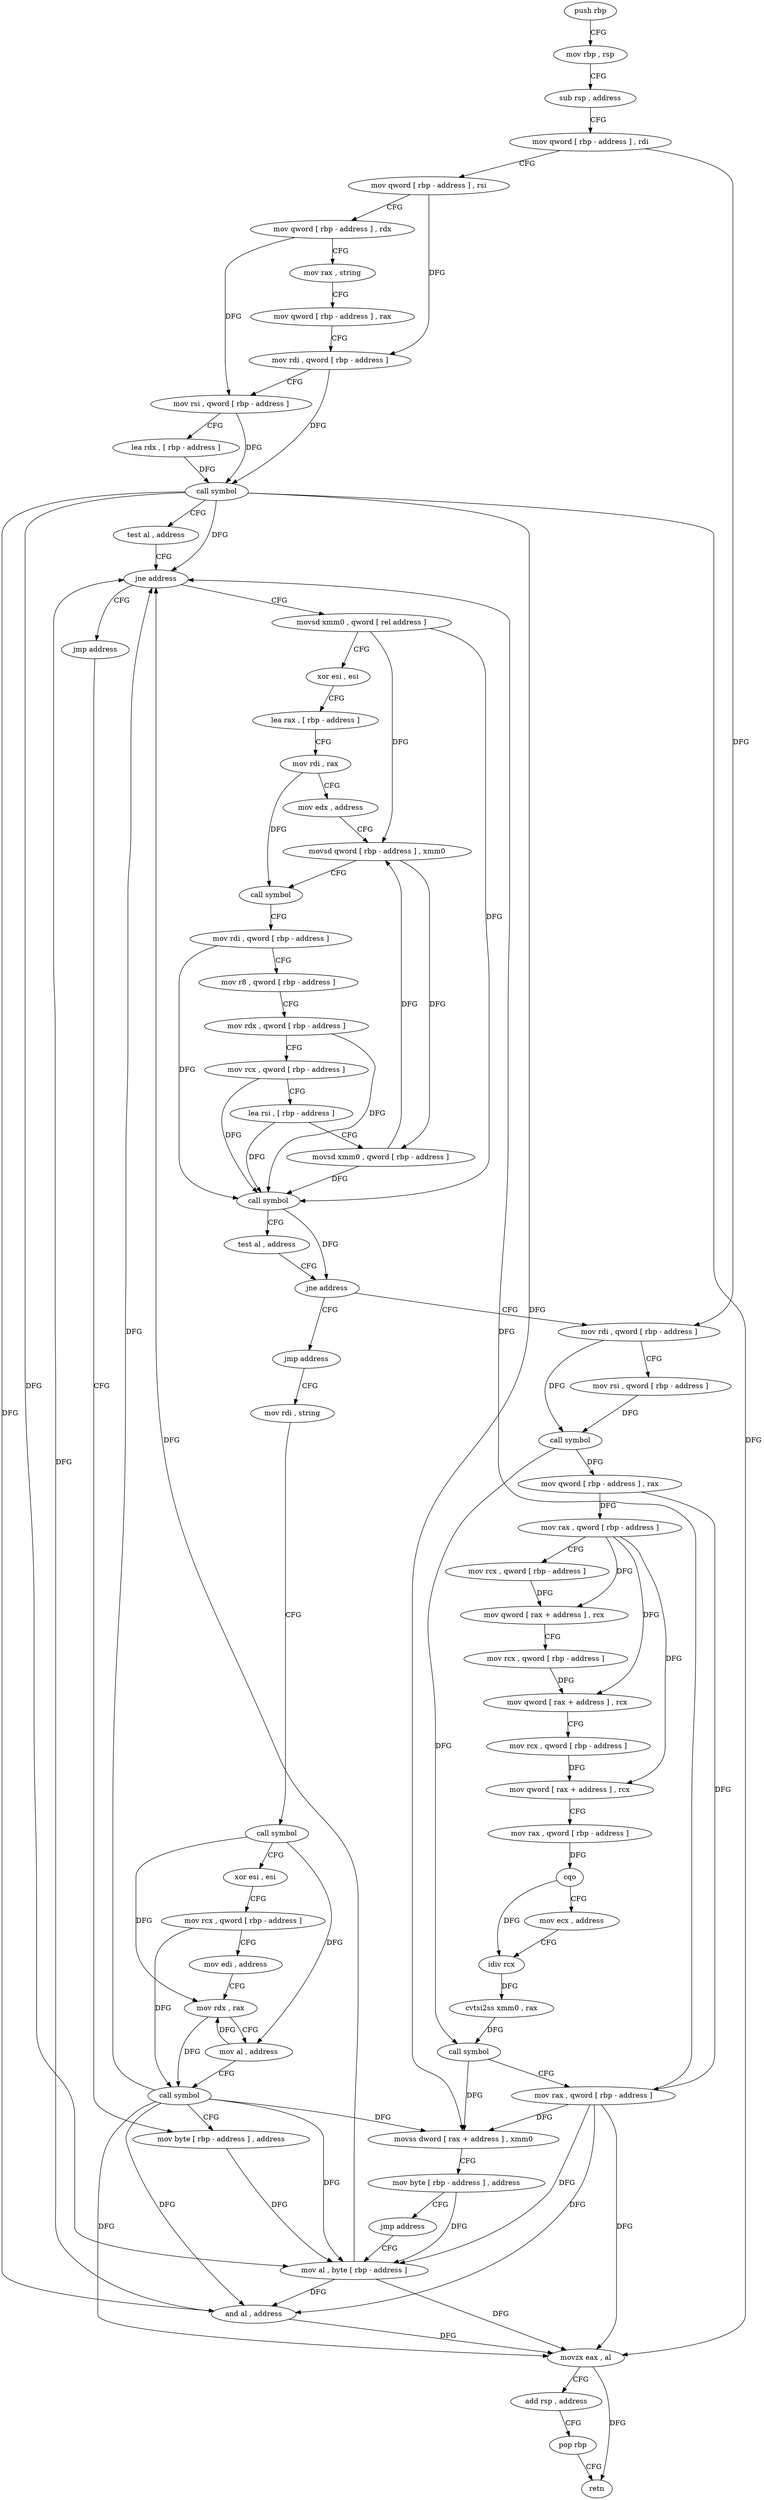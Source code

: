 digraph "func" {
"4278640" [label = "push rbp" ]
"4278641" [label = "mov rbp , rsp" ]
"4278644" [label = "sub rsp , address" ]
"4278648" [label = "mov qword [ rbp - address ] , rdi" ]
"4278652" [label = "mov qword [ rbp - address ] , rsi" ]
"4278656" [label = "mov qword [ rbp - address ] , rdx" ]
"4278660" [label = "mov rax , string" ]
"4278670" [label = "mov qword [ rbp - address ] , rax" ]
"4278674" [label = "mov rdi , qword [ rbp - address ]" ]
"4278678" [label = "mov rsi , qword [ rbp - address ]" ]
"4278682" [label = "lea rdx , [ rbp - address ]" ]
"4278686" [label = "call symbol" ]
"4278691" [label = "test al , address" ]
"4278693" [label = "jne address" ]
"4278704" [label = "movsd xmm0 , qword [ rel address ]" ]
"4278699" [label = "jmp address" ]
"4278712" [label = "xor esi , esi" ]
"4278714" [label = "lea rax , [ rbp - address ]" ]
"4278718" [label = "mov rdi , rax" ]
"4278721" [label = "mov edx , address" ]
"4278726" [label = "movsd qword [ rbp - address ] , xmm0" ]
"4278731" [label = "call symbol" ]
"4278736" [label = "mov rdi , qword [ rbp - address ]" ]
"4278740" [label = "mov r8 , qword [ rbp - address ]" ]
"4278744" [label = "mov rdx , qword [ rbp - address ]" ]
"4278748" [label = "mov rcx , qword [ rbp - address ]" ]
"4278752" [label = "lea rsi , [ rbp - address ]" ]
"4278756" [label = "movsd xmm0 , qword [ rbp - address ]" ]
"4278761" [label = "call symbol" ]
"4278766" [label = "test al , address" ]
"4278768" [label = "jne address" ]
"4278779" [label = "mov rdi , qword [ rbp - address ]" ]
"4278774" [label = "jmp address" ]
"4278902" [label = "mov byte [ rbp - address ] , address" ]
"4278783" [label = "mov rsi , qword [ rbp - address ]" ]
"4278787" [label = "call symbol" ]
"4278792" [label = "mov qword [ rbp - address ] , rax" ]
"4278796" [label = "mov rax , qword [ rbp - address ]" ]
"4278800" [label = "mov rcx , qword [ rbp - address ]" ]
"4278804" [label = "mov qword [ rax + address ] , rcx" ]
"4278808" [label = "mov rcx , qword [ rbp - address ]" ]
"4278812" [label = "mov qword [ rax + address ] , rcx" ]
"4278816" [label = "mov rcx , qword [ rbp - address ]" ]
"4278820" [label = "mov qword [ rax + address ] , rcx" ]
"4278824" [label = "mov rax , qword [ rbp - address ]" ]
"4278828" [label = "cqo" ]
"4278830" [label = "mov ecx , address" ]
"4278835" [label = "idiv rcx" ]
"4278838" [label = "cvtsi2ss xmm0 , rax" ]
"4278843" [label = "call symbol" ]
"4278848" [label = "mov rax , qword [ rbp - address ]" ]
"4278852" [label = "movss dword [ rax + address ] , xmm0" ]
"4278857" [label = "mov byte [ rbp - address ] , address" ]
"4278861" [label = "jmp address" ]
"4278906" [label = "mov al , byte [ rbp - address ]" ]
"4278866" [label = "mov rdi , string" ]
"4278909" [label = "and al , address" ]
"4278911" [label = "movzx eax , al" ]
"4278914" [label = "add rsp , address" ]
"4278918" [label = "pop rbp" ]
"4278919" [label = "retn" ]
"4278876" [label = "call symbol" ]
"4278881" [label = "xor esi , esi" ]
"4278883" [label = "mov rcx , qword [ rbp - address ]" ]
"4278887" [label = "mov edi , address" ]
"4278892" [label = "mov rdx , rax" ]
"4278895" [label = "mov al , address" ]
"4278897" [label = "call symbol" ]
"4278640" -> "4278641" [ label = "CFG" ]
"4278641" -> "4278644" [ label = "CFG" ]
"4278644" -> "4278648" [ label = "CFG" ]
"4278648" -> "4278652" [ label = "CFG" ]
"4278648" -> "4278779" [ label = "DFG" ]
"4278652" -> "4278656" [ label = "CFG" ]
"4278652" -> "4278674" [ label = "DFG" ]
"4278656" -> "4278660" [ label = "CFG" ]
"4278656" -> "4278678" [ label = "DFG" ]
"4278660" -> "4278670" [ label = "CFG" ]
"4278670" -> "4278674" [ label = "CFG" ]
"4278674" -> "4278678" [ label = "CFG" ]
"4278674" -> "4278686" [ label = "DFG" ]
"4278678" -> "4278682" [ label = "CFG" ]
"4278678" -> "4278686" [ label = "DFG" ]
"4278682" -> "4278686" [ label = "DFG" ]
"4278686" -> "4278691" [ label = "CFG" ]
"4278686" -> "4278693" [ label = "DFG" ]
"4278686" -> "4278852" [ label = "DFG" ]
"4278686" -> "4278906" [ label = "DFG" ]
"4278686" -> "4278909" [ label = "DFG" ]
"4278686" -> "4278911" [ label = "DFG" ]
"4278691" -> "4278693" [ label = "CFG" ]
"4278693" -> "4278704" [ label = "CFG" ]
"4278693" -> "4278699" [ label = "CFG" ]
"4278704" -> "4278712" [ label = "CFG" ]
"4278704" -> "4278726" [ label = "DFG" ]
"4278704" -> "4278761" [ label = "DFG" ]
"4278699" -> "4278902" [ label = "CFG" ]
"4278712" -> "4278714" [ label = "CFG" ]
"4278714" -> "4278718" [ label = "CFG" ]
"4278718" -> "4278721" [ label = "CFG" ]
"4278718" -> "4278731" [ label = "DFG" ]
"4278721" -> "4278726" [ label = "CFG" ]
"4278726" -> "4278731" [ label = "CFG" ]
"4278726" -> "4278756" [ label = "DFG" ]
"4278731" -> "4278736" [ label = "CFG" ]
"4278736" -> "4278740" [ label = "CFG" ]
"4278736" -> "4278761" [ label = "DFG" ]
"4278740" -> "4278744" [ label = "CFG" ]
"4278744" -> "4278748" [ label = "CFG" ]
"4278744" -> "4278761" [ label = "DFG" ]
"4278748" -> "4278752" [ label = "CFG" ]
"4278748" -> "4278761" [ label = "DFG" ]
"4278752" -> "4278756" [ label = "CFG" ]
"4278752" -> "4278761" [ label = "DFG" ]
"4278756" -> "4278761" [ label = "DFG" ]
"4278756" -> "4278726" [ label = "DFG" ]
"4278761" -> "4278766" [ label = "CFG" ]
"4278761" -> "4278768" [ label = "DFG" ]
"4278766" -> "4278768" [ label = "CFG" ]
"4278768" -> "4278779" [ label = "CFG" ]
"4278768" -> "4278774" [ label = "CFG" ]
"4278779" -> "4278783" [ label = "CFG" ]
"4278779" -> "4278787" [ label = "DFG" ]
"4278774" -> "4278866" [ label = "CFG" ]
"4278902" -> "4278906" [ label = "DFG" ]
"4278783" -> "4278787" [ label = "DFG" ]
"4278787" -> "4278792" [ label = "DFG" ]
"4278787" -> "4278843" [ label = "DFG" ]
"4278792" -> "4278796" [ label = "DFG" ]
"4278792" -> "4278848" [ label = "DFG" ]
"4278796" -> "4278800" [ label = "CFG" ]
"4278796" -> "4278804" [ label = "DFG" ]
"4278796" -> "4278812" [ label = "DFG" ]
"4278796" -> "4278820" [ label = "DFG" ]
"4278800" -> "4278804" [ label = "DFG" ]
"4278804" -> "4278808" [ label = "CFG" ]
"4278808" -> "4278812" [ label = "DFG" ]
"4278812" -> "4278816" [ label = "CFG" ]
"4278816" -> "4278820" [ label = "DFG" ]
"4278820" -> "4278824" [ label = "CFG" ]
"4278824" -> "4278828" [ label = "DFG" ]
"4278828" -> "4278830" [ label = "CFG" ]
"4278828" -> "4278835" [ label = "DFG" ]
"4278830" -> "4278835" [ label = "CFG" ]
"4278835" -> "4278838" [ label = "DFG" ]
"4278838" -> "4278843" [ label = "DFG" ]
"4278843" -> "4278848" [ label = "CFG" ]
"4278843" -> "4278852" [ label = "DFG" ]
"4278848" -> "4278852" [ label = "DFG" ]
"4278848" -> "4278693" [ label = "DFG" ]
"4278848" -> "4278906" [ label = "DFG" ]
"4278848" -> "4278909" [ label = "DFG" ]
"4278848" -> "4278911" [ label = "DFG" ]
"4278852" -> "4278857" [ label = "CFG" ]
"4278857" -> "4278861" [ label = "CFG" ]
"4278857" -> "4278906" [ label = "DFG" ]
"4278861" -> "4278906" [ label = "CFG" ]
"4278906" -> "4278909" [ label = "DFG" ]
"4278906" -> "4278693" [ label = "DFG" ]
"4278906" -> "4278911" [ label = "DFG" ]
"4278866" -> "4278876" [ label = "CFG" ]
"4278909" -> "4278911" [ label = "DFG" ]
"4278909" -> "4278693" [ label = "DFG" ]
"4278911" -> "4278914" [ label = "CFG" ]
"4278911" -> "4278919" [ label = "DFG" ]
"4278914" -> "4278918" [ label = "CFG" ]
"4278918" -> "4278919" [ label = "CFG" ]
"4278876" -> "4278881" [ label = "CFG" ]
"4278876" -> "4278892" [ label = "DFG" ]
"4278876" -> "4278895" [ label = "DFG" ]
"4278881" -> "4278883" [ label = "CFG" ]
"4278883" -> "4278887" [ label = "CFG" ]
"4278883" -> "4278897" [ label = "DFG" ]
"4278887" -> "4278892" [ label = "CFG" ]
"4278892" -> "4278895" [ label = "CFG" ]
"4278892" -> "4278897" [ label = "DFG" ]
"4278895" -> "4278897" [ label = "CFG" ]
"4278895" -> "4278892" [ label = "DFG" ]
"4278897" -> "4278902" [ label = "CFG" ]
"4278897" -> "4278693" [ label = "DFG" ]
"4278897" -> "4278909" [ label = "DFG" ]
"4278897" -> "4278911" [ label = "DFG" ]
"4278897" -> "4278852" [ label = "DFG" ]
"4278897" -> "4278906" [ label = "DFG" ]
}
